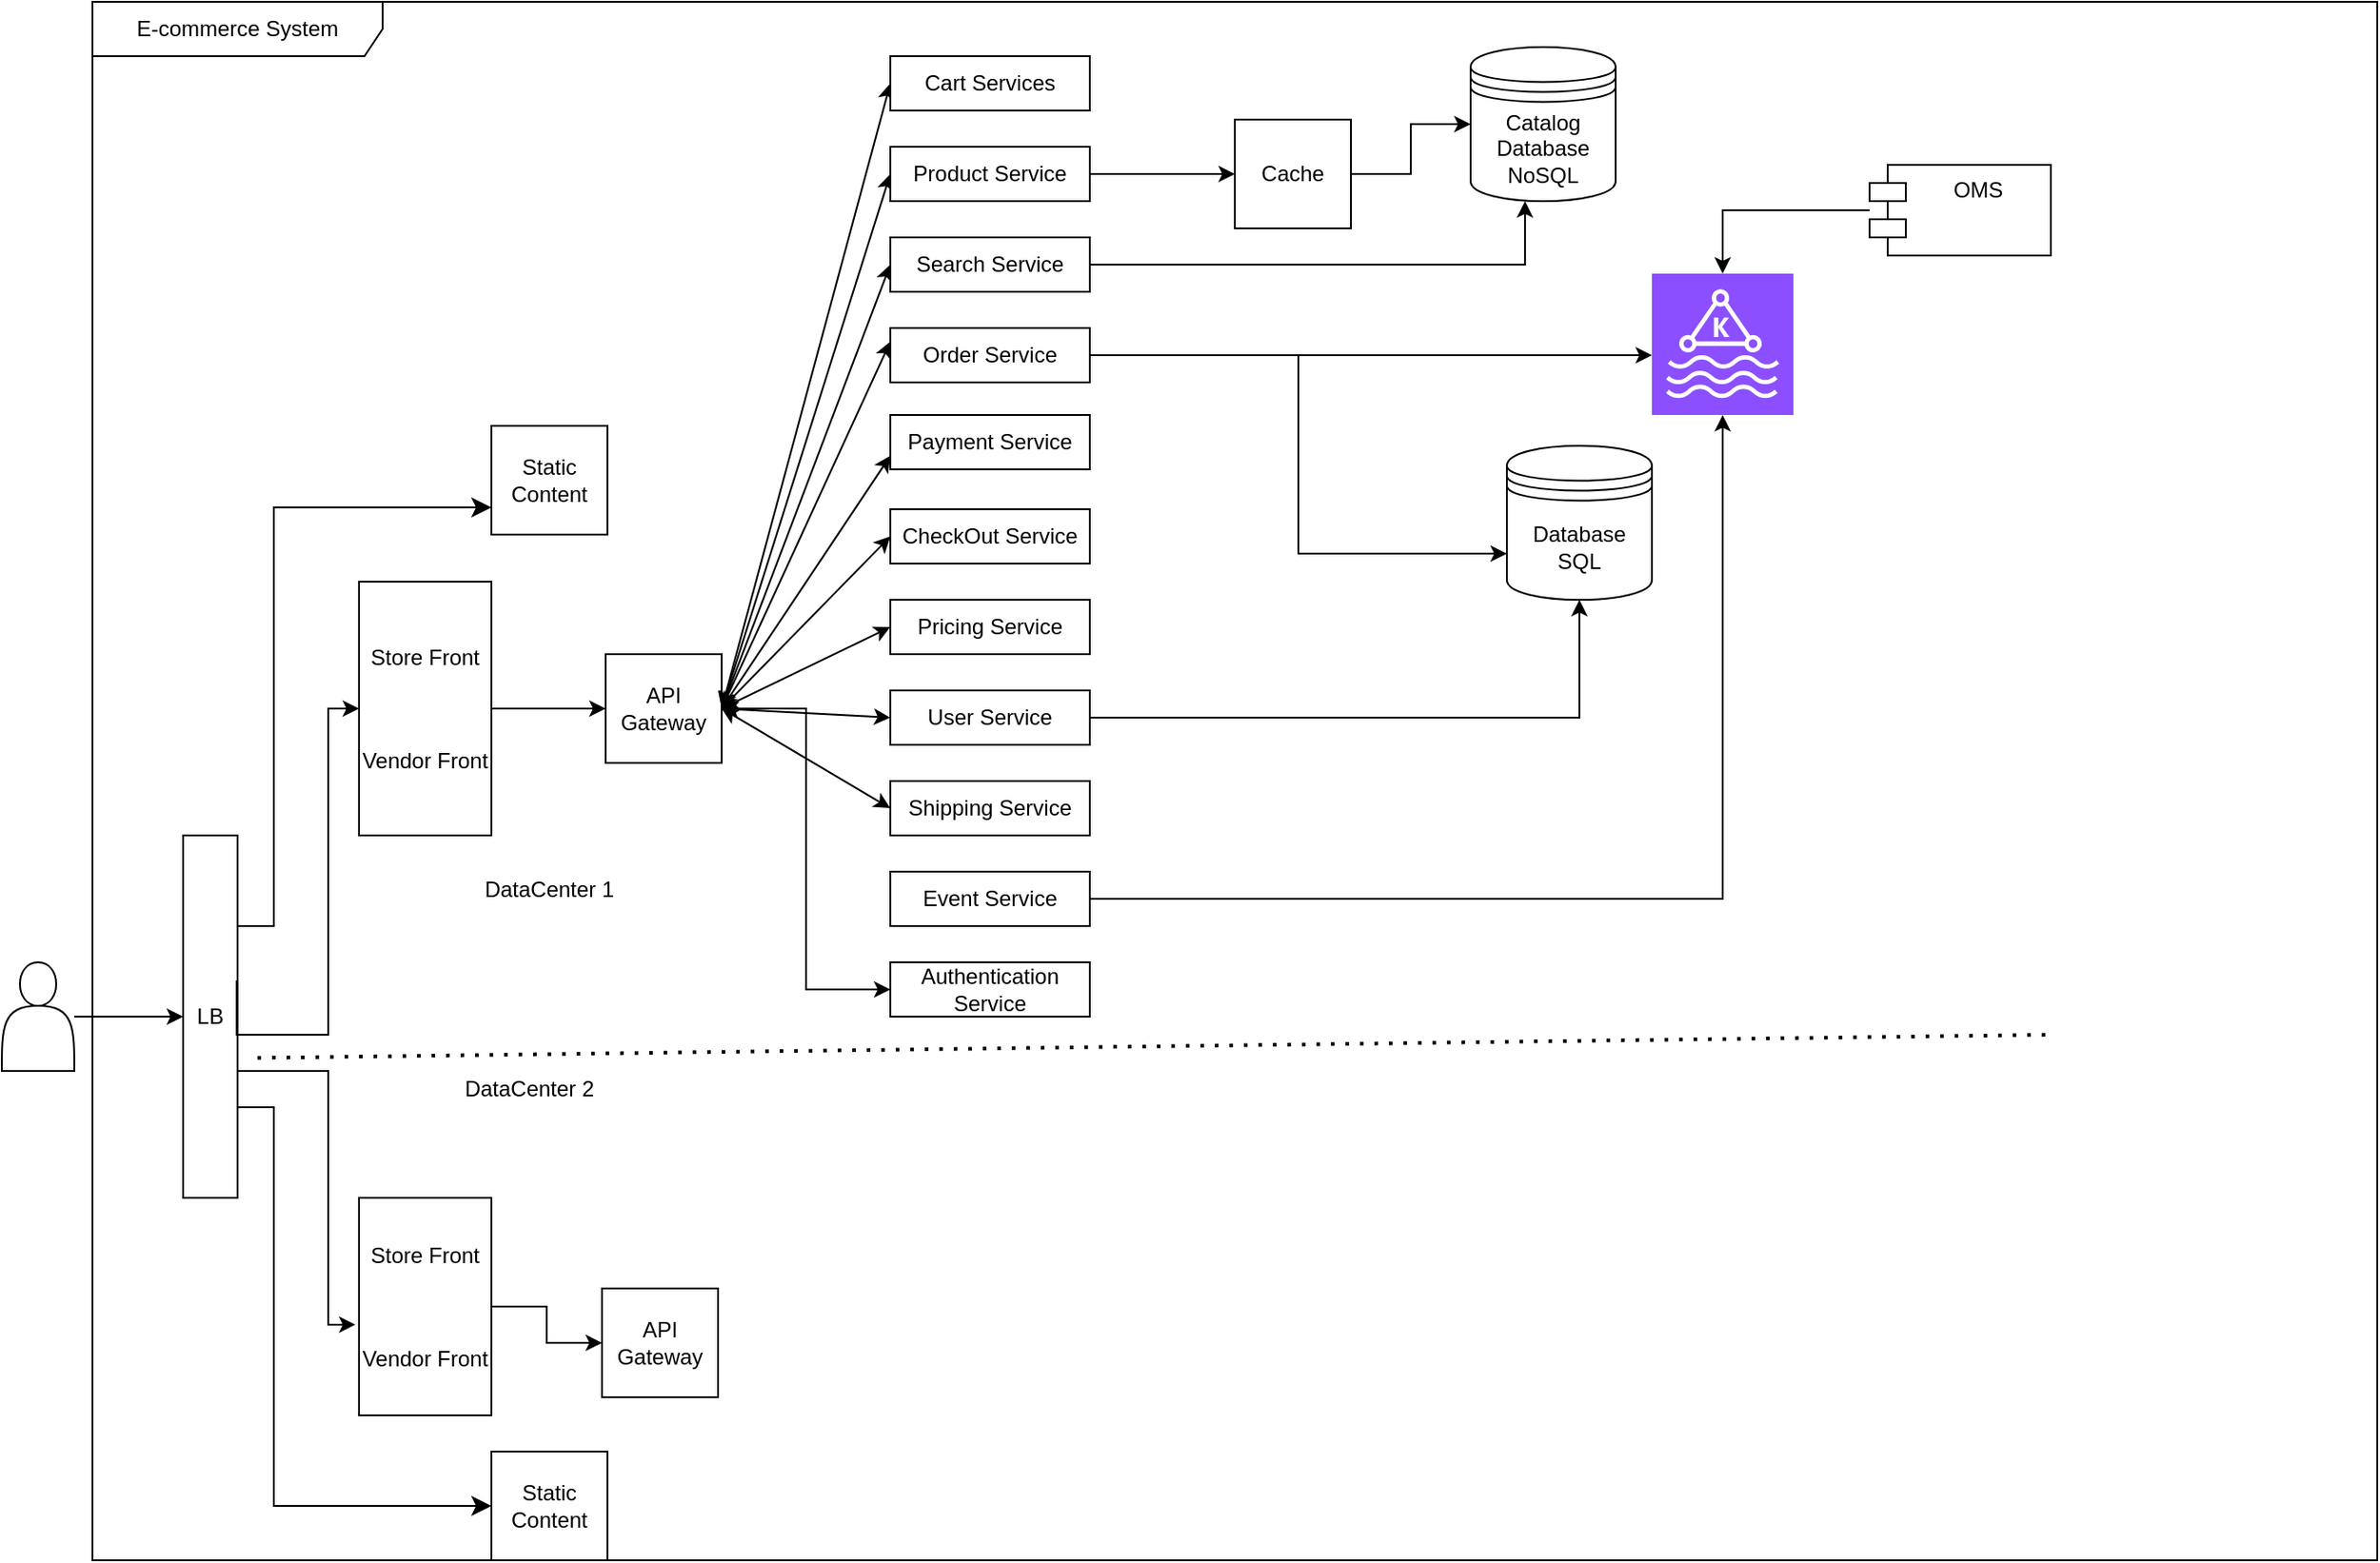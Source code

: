 <mxfile version="21.8.2" type="github">
  <diagram name="Page-1" id="5cpe8zlAEIb6wCCGhhDx">
    <mxGraphModel dx="1194" dy="1897" grid="1" gridSize="10" guides="1" tooltips="1" connect="1" arrows="1" fold="1" page="1" pageScale="1" pageWidth="850" pageHeight="1100" math="0" shadow="0">
      <root>
        <mxCell id="0" />
        <mxCell id="1" parent="0" />
        <mxCell id="R_Nr2ugUmYfzpMVr9YAU-3" value="" style="edgeStyle=orthogonalEdgeStyle;rounded=0;orthogonalLoop=1;jettySize=auto;html=1;" parent="1" source="R_Nr2ugUmYfzpMVr9YAU-1" target="R_Nr2ugUmYfzpMVr9YAU-2" edge="1">
          <mxGeometry relative="1" as="geometry" />
        </mxCell>
        <mxCell id="R_Nr2ugUmYfzpMVr9YAU-1" value="" style="shape=actor;whiteSpace=wrap;html=1;" parent="1" vertex="1">
          <mxGeometry x="30" y="110" width="40" height="60" as="geometry" />
        </mxCell>
        <mxCell id="R_Nr2ugUmYfzpMVr9YAU-14" value="" style="edgeStyle=orthogonalEdgeStyle;rounded=0;orthogonalLoop=1;jettySize=auto;html=1;entryX=-0.027;entryY=0.583;entryDx=0;entryDy=0;entryPerimeter=0;" parent="1" source="R_Nr2ugUmYfzpMVr9YAU-2" target="R_Nr2ugUmYfzpMVr9YAU-13" edge="1">
          <mxGeometry relative="1" as="geometry">
            <Array as="points">
              <mxPoint x="210" y="170" />
              <mxPoint x="210" y="310" />
            </Array>
          </mxGeometry>
        </mxCell>
        <mxCell id="R_Nr2ugUmYfzpMVr9YAU-2" value="LB" style="whiteSpace=wrap;html=1;" parent="1" vertex="1">
          <mxGeometry x="130" y="40" width="30" height="200" as="geometry" />
        </mxCell>
        <mxCell id="yGPlNp79vz_Rc3RfZv3Z-2" value="" style="edgeStyle=orthogonalEdgeStyle;rounded=0;orthogonalLoop=1;jettySize=auto;html=1;" parent="1" source="R_Nr2ugUmYfzpMVr9YAU-8" target="yGPlNp79vz_Rc3RfZv3Z-1" edge="1">
          <mxGeometry relative="1" as="geometry" />
        </mxCell>
        <mxCell id="R_Nr2ugUmYfzpMVr9YAU-8" value="Store Front&lt;br&gt;&lt;br&gt;&lt;br&gt;&lt;br&gt;Vendor Front" style="whiteSpace=wrap;html=1;" parent="1" vertex="1">
          <mxGeometry x="227" y="-100" width="73" height="140" as="geometry" />
        </mxCell>
        <mxCell id="yGPlNp79vz_Rc3RfZv3Z-70" style="edgeStyle=orthogonalEdgeStyle;rounded=0;orthogonalLoop=1;jettySize=auto;html=1;entryX=0;entryY=0.5;entryDx=0;entryDy=0;" parent="1" source="yGPlNp79vz_Rc3RfZv3Z-1" target="yGPlNp79vz_Rc3RfZv3Z-68" edge="1">
          <mxGeometry relative="1" as="geometry" />
        </mxCell>
        <mxCell id="yGPlNp79vz_Rc3RfZv3Z-1" value="API Gateway" style="whiteSpace=wrap;html=1;" parent="1" vertex="1">
          <mxGeometry x="363" y="-60" width="64" height="60" as="geometry" />
        </mxCell>
        <UserObject label="DataCenter 1" placeholders="1" name="Variable" id="yGPlNp79vz_Rc3RfZv3Z-7">
          <mxCell style="text;html=1;strokeColor=none;fillColor=none;align=center;verticalAlign=middle;whiteSpace=wrap;overflow=hidden;" parent="1" vertex="1">
            <mxGeometry x="292" y="60" width="80" height="20" as="geometry" />
          </mxCell>
        </UserObject>
        <mxCell id="yGPlNp79vz_Rc3RfZv3Z-10" value="" style="edgeStyle=orthogonalEdgeStyle;rounded=0;orthogonalLoop=1;jettySize=auto;html=1;entryX=0;entryY=0.5;entryDx=0;entryDy=0;" parent="1" target="R_Nr2ugUmYfzpMVr9YAU-8" edge="1">
          <mxGeometry relative="1" as="geometry">
            <mxPoint x="159.5" y="120" as="sourcePoint" />
            <mxPoint x="255.5" y="220" as="targetPoint" />
            <Array as="points">
              <mxPoint x="160" y="150" />
              <mxPoint x="210" y="150" />
              <mxPoint x="210" y="-30" />
            </Array>
          </mxGeometry>
        </mxCell>
        <mxCell id="yGPlNp79vz_Rc3RfZv3Z-11" value="Static Content" style="whiteSpace=wrap;html=1;" parent="1" vertex="1">
          <mxGeometry x="300" y="-186" width="64" height="60" as="geometry" />
        </mxCell>
        <mxCell id="yGPlNp79vz_Rc3RfZv3Z-12" value="" style="edgeStyle=elbowEdgeStyle;elbow=horizontal;endArrow=classic;html=1;curved=0;rounded=0;endSize=8;startSize=8;entryX=0;entryY=0.75;entryDx=0;entryDy=0;exitX=1;exitY=0.25;exitDx=0;exitDy=0;" parent="1" source="R_Nr2ugUmYfzpMVr9YAU-2" target="yGPlNp79vz_Rc3RfZv3Z-11" edge="1">
          <mxGeometry width="50" height="50" relative="1" as="geometry">
            <mxPoint x="80" y="30" as="sourcePoint" />
            <mxPoint x="130" y="70" as="targetPoint" />
            <Array as="points">
              <mxPoint x="180" y="-40" />
            </Array>
          </mxGeometry>
        </mxCell>
        <mxCell id="yGPlNp79vz_Rc3RfZv3Z-14" value="" style="edgeStyle=elbowEdgeStyle;elbow=horizontal;endArrow=classic;html=1;curved=0;rounded=0;endSize=8;startSize=8;entryX=0;entryY=0.5;entryDx=0;entryDy=0;exitX=1;exitY=0.75;exitDx=0;exitDy=0;" parent="1" source="R_Nr2ugUmYfzpMVr9YAU-2" target="yGPlNp79vz_Rc3RfZv3Z-13" edge="1">
          <mxGeometry width="50" height="50" relative="1" as="geometry">
            <mxPoint x="110" y="220" as="sourcePoint" />
            <mxPoint x="310" y="-105" as="targetPoint" />
            <Array as="points">
              <mxPoint x="180" y="350" />
            </Array>
          </mxGeometry>
        </mxCell>
        <mxCell id="yGPlNp79vz_Rc3RfZv3Z-21" value="" style="endArrow=classic;startArrow=classic;html=1;rounded=0;entryX=0;entryY=0.5;entryDx=0;entryDy=0;exitX=1;exitY=0.5;exitDx=0;exitDy=0;" parent="1" source="yGPlNp79vz_Rc3RfZv3Z-1" target="yGPlNp79vz_Rc3RfZv3Z-19" edge="1">
          <mxGeometry width="50" height="50" relative="1" as="geometry">
            <mxPoint x="427" y="-50" as="sourcePoint" />
            <mxPoint x="477" y="-100" as="targetPoint" />
            <Array as="points" />
          </mxGeometry>
        </mxCell>
        <mxCell id="yGPlNp79vz_Rc3RfZv3Z-28" value="" style="endArrow=classic;startArrow=classic;html=1;rounded=0;entryX=0;entryY=0.25;entryDx=0;entryDy=0;exitX=1;exitY=0.5;exitDx=0;exitDy=0;" parent="1" source="yGPlNp79vz_Rc3RfZv3Z-1" target="yGPlNp79vz_Rc3RfZv3Z-24" edge="1">
          <mxGeometry width="50" height="50" relative="1" as="geometry">
            <mxPoint x="425" y="-30" as="sourcePoint" />
            <mxPoint x="528" y="-340" as="targetPoint" />
            <Array as="points" />
          </mxGeometry>
        </mxCell>
        <mxCell id="yGPlNp79vz_Rc3RfZv3Z-29" value="" style="endArrow=classic;startArrow=classic;html=1;rounded=0;entryX=0;entryY=0.5;entryDx=0;entryDy=0;exitX=1;exitY=0.5;exitDx=0;exitDy=0;" parent="1" source="yGPlNp79vz_Rc3RfZv3Z-1" target="yGPlNp79vz_Rc3RfZv3Z-25" edge="1">
          <mxGeometry width="50" height="50" relative="1" as="geometry">
            <mxPoint x="447" y="-30" as="sourcePoint" />
            <mxPoint x="550" y="-340" as="targetPoint" />
            <Array as="points" />
          </mxGeometry>
        </mxCell>
        <mxCell id="yGPlNp79vz_Rc3RfZv3Z-30" value="" style="endArrow=classic;startArrow=classic;html=1;rounded=0;entryX=0;entryY=0.75;entryDx=0;entryDy=0;exitX=1;exitY=0.5;exitDx=0;exitDy=0;" parent="1" source="yGPlNp79vz_Rc3RfZv3Z-1" target="yGPlNp79vz_Rc3RfZv3Z-27" edge="1">
          <mxGeometry width="50" height="50" relative="1" as="geometry">
            <mxPoint x="457" y="-20" as="sourcePoint" />
            <mxPoint x="560" y="-330" as="targetPoint" />
            <Array as="points" />
          </mxGeometry>
        </mxCell>
        <mxCell id="yGPlNp79vz_Rc3RfZv3Z-31" value="" style="endArrow=classic;startArrow=classic;html=1;rounded=0;entryX=0;entryY=0.5;entryDx=0;entryDy=0;exitX=1;exitY=0.5;exitDx=0;exitDy=0;" parent="1" source="yGPlNp79vz_Rc3RfZv3Z-1" target="yGPlNp79vz_Rc3RfZv3Z-23" edge="1">
          <mxGeometry width="50" height="50" relative="1" as="geometry">
            <mxPoint x="467" y="-10" as="sourcePoint" />
            <mxPoint x="570" y="-320" as="targetPoint" />
            <Array as="points" />
          </mxGeometry>
        </mxCell>
        <mxCell id="yGPlNp79vz_Rc3RfZv3Z-32" value="" style="endArrow=classic;startArrow=classic;html=1;rounded=0;entryX=0;entryY=0.5;entryDx=0;entryDy=0;exitX=1;exitY=0.5;exitDx=0;exitDy=0;" parent="1" source="yGPlNp79vz_Rc3RfZv3Z-1" target="yGPlNp79vz_Rc3RfZv3Z-26" edge="1">
          <mxGeometry width="50" height="50" relative="1" as="geometry">
            <mxPoint x="430" y="-30" as="sourcePoint" />
            <mxPoint x="580" y="-310" as="targetPoint" />
            <Array as="points" />
          </mxGeometry>
        </mxCell>
        <mxCell id="yGPlNp79vz_Rc3RfZv3Z-33" value="" style="endArrow=classic;startArrow=classic;html=1;rounded=0;entryX=0;entryY=0.5;entryDx=0;entryDy=0;exitX=1;exitY=0.5;exitDx=0;exitDy=0;" parent="1" source="yGPlNp79vz_Rc3RfZv3Z-1" target="yGPlNp79vz_Rc3RfZv3Z-22" edge="1">
          <mxGeometry width="50" height="50" relative="1" as="geometry">
            <mxPoint x="380" y="-70" as="sourcePoint" />
            <mxPoint x="496.992" y="-442.02" as="targetPoint" />
            <Array as="points" />
          </mxGeometry>
        </mxCell>
        <mxCell id="yGPlNp79vz_Rc3RfZv3Z-41" value="" style="endArrow=classic;startArrow=classic;html=1;rounded=0;entryX=0;entryY=0.5;entryDx=0;entryDy=0;exitX=1;exitY=0.5;exitDx=0;exitDy=0;" parent="1" source="yGPlNp79vz_Rc3RfZv3Z-1" target="yGPlNp79vz_Rc3RfZv3Z-40" edge="1">
          <mxGeometry width="50" height="50" relative="1" as="geometry">
            <mxPoint x="437" y="-20" as="sourcePoint" />
            <mxPoint x="540" y="-5" as="targetPoint" />
            <Array as="points" />
          </mxGeometry>
        </mxCell>
        <mxCell id="yGPlNp79vz_Rc3RfZv3Z-43" value="" style="endArrow=classic;startArrow=classic;html=1;rounded=0;entryX=0;entryY=0.5;entryDx=0;entryDy=0;exitX=1;exitY=0.5;exitDx=0;exitDy=0;" parent="1" source="yGPlNp79vz_Rc3RfZv3Z-1" target="yGPlNp79vz_Rc3RfZv3Z-42" edge="1">
          <mxGeometry width="50" height="50" relative="1" as="geometry">
            <mxPoint x="430" y="-30" as="sourcePoint" />
            <mxPoint x="540" y="-255" as="targetPoint" />
            <Array as="points" />
          </mxGeometry>
        </mxCell>
        <mxCell id="yGPlNp79vz_Rc3RfZv3Z-59" style="edgeStyle=orthogonalEdgeStyle;rounded=0;orthogonalLoop=1;jettySize=auto;html=1;" parent="1" source="yGPlNp79vz_Rc3RfZv3Z-49" target="yGPlNp79vz_Rc3RfZv3Z-53" edge="1">
          <mxGeometry relative="1" as="geometry" />
        </mxCell>
        <mxCell id="yGPlNp79vz_Rc3RfZv3Z-49" value="OMS" style="shape=module;align=left;spacingLeft=20;align=center;verticalAlign=top;whiteSpace=wrap;html=1;" parent="1" vertex="1">
          <mxGeometry x="1060" y="-330" width="100" height="50" as="geometry" />
        </mxCell>
        <mxCell id="yGPlNp79vz_Rc3RfZv3Z-50" value="E-commerce System" style="shape=umlFrame;whiteSpace=wrap;html=1;pointerEvents=0;recursiveResize=0;container=1;collapsible=0;width=160;" parent="1" vertex="1">
          <mxGeometry x="80" y="-420" width="1260" height="860" as="geometry" />
        </mxCell>
        <mxCell id="yGPlNp79vz_Rc3RfZv3Z-51" value="Catalog &lt;br&gt;Database&lt;br&gt;NoSQL" style="shape=datastore;whiteSpace=wrap;html=1;" parent="yGPlNp79vz_Rc3RfZv3Z-50" vertex="1">
          <mxGeometry x="760" y="25" width="80" height="85" as="geometry" />
        </mxCell>
        <mxCell id="yGPlNp79vz_Rc3RfZv3Z-52" value="Database&lt;br&gt;SQL" style="shape=datastore;whiteSpace=wrap;html=1;" parent="yGPlNp79vz_Rc3RfZv3Z-50" vertex="1">
          <mxGeometry x="780" y="245" width="80" height="85" as="geometry" />
        </mxCell>
        <mxCell id="yGPlNp79vz_Rc3RfZv3Z-53" value="" style="sketch=0;points=[[0,0,0],[0.25,0,0],[0.5,0,0],[0.75,0,0],[1,0,0],[0,1,0],[0.25,1,0],[0.5,1,0],[0.75,1,0],[1,1,0],[0,0.25,0],[0,0.5,0],[0,0.75,0],[1,0.25,0],[1,0.5,0],[1,0.75,0]];outlineConnect=0;fontColor=#232F3E;fillColor=#8C4FFF;strokeColor=#ffffff;dashed=0;verticalLabelPosition=bottom;verticalAlign=top;align=center;html=1;fontSize=12;fontStyle=0;aspect=fixed;shape=mxgraph.aws4.resourceIcon;resIcon=mxgraph.aws4.managed_streaming_for_kafka;" parent="yGPlNp79vz_Rc3RfZv3Z-50" vertex="1">
          <mxGeometry x="860" y="150" width="78" height="78" as="geometry" />
        </mxCell>
        <mxCell id="yGPlNp79vz_Rc3RfZv3Z-67" style="edgeStyle=orthogonalEdgeStyle;rounded=0;orthogonalLoop=1;jettySize=auto;html=1;" parent="yGPlNp79vz_Rc3RfZv3Z-50" source="yGPlNp79vz_Rc3RfZv3Z-35" target="yGPlNp79vz_Rc3RfZv3Z-51" edge="1">
          <mxGeometry relative="1" as="geometry" />
        </mxCell>
        <mxCell id="yGPlNp79vz_Rc3RfZv3Z-35" value="Cache" style="whiteSpace=wrap;html=1;" parent="yGPlNp79vz_Rc3RfZv3Z-50" vertex="1">
          <mxGeometry x="630" y="65" width="64" height="60" as="geometry" />
        </mxCell>
        <mxCell id="yGPlNp79vz_Rc3RfZv3Z-45" value="" style="edgeStyle=orthogonalEdgeStyle;rounded=0;orthogonalLoop=1;jettySize=auto;html=1;exitX=1;exitY=0.5;exitDx=0;exitDy=0;" parent="yGPlNp79vz_Rc3RfZv3Z-50" source="yGPlNp79vz_Rc3RfZv3Z-19" target="yGPlNp79vz_Rc3RfZv3Z-51" edge="1">
          <mxGeometry relative="1" as="geometry">
            <mxPoint x="560" y="200" as="sourcePoint" />
            <mxPoint x="790" y="110" as="targetPoint" />
            <Array as="points">
              <mxPoint x="790" y="145" />
            </Array>
          </mxGeometry>
        </mxCell>
        <mxCell id="yGPlNp79vz_Rc3RfZv3Z-42" value="Cart Services" style="whiteSpace=wrap;html=1;" parent="yGPlNp79vz_Rc3RfZv3Z-50" vertex="1">
          <mxGeometry x="440" y="30" width="110" height="30" as="geometry" />
        </mxCell>
        <mxCell id="yGPlNp79vz_Rc3RfZv3Z-22" value="Product&amp;nbsp;Service" style="whiteSpace=wrap;html=1;" parent="yGPlNp79vz_Rc3RfZv3Z-50" vertex="1">
          <mxGeometry x="440" y="80" width="110" height="30" as="geometry" />
        </mxCell>
        <mxCell id="yGPlNp79vz_Rc3RfZv3Z-36" value="" style="edgeStyle=orthogonalEdgeStyle;rounded=0;orthogonalLoop=1;jettySize=auto;html=1;exitX=1;exitY=0.5;exitDx=0;exitDy=0;" parent="yGPlNp79vz_Rc3RfZv3Z-50" source="yGPlNp79vz_Rc3RfZv3Z-22" target="yGPlNp79vz_Rc3RfZv3Z-35" edge="1">
          <mxGeometry relative="1" as="geometry">
            <Array as="points">
              <mxPoint x="610" y="95" />
              <mxPoint x="610" y="95" />
            </Array>
          </mxGeometry>
        </mxCell>
        <mxCell id="yGPlNp79vz_Rc3RfZv3Z-19" value="Search Service" style="whiteSpace=wrap;html=1;" parent="yGPlNp79vz_Rc3RfZv3Z-50" vertex="1">
          <mxGeometry x="440" y="130" width="110" height="30" as="geometry" />
        </mxCell>
        <mxCell id="yGPlNp79vz_Rc3RfZv3Z-24" value="Order Service" style="whiteSpace=wrap;html=1;" parent="yGPlNp79vz_Rc3RfZv3Z-50" vertex="1">
          <mxGeometry x="440" y="180" width="110" height="30" as="geometry" />
        </mxCell>
        <mxCell id="yGPlNp79vz_Rc3RfZv3Z-58" style="edgeStyle=orthogonalEdgeStyle;rounded=0;orthogonalLoop=1;jettySize=auto;html=1;" parent="yGPlNp79vz_Rc3RfZv3Z-50" source="yGPlNp79vz_Rc3RfZv3Z-24" edge="1">
          <mxGeometry relative="1" as="geometry">
            <mxPoint x="860" y="195" as="targetPoint" />
            <Array as="points">
              <mxPoint x="840" y="195" />
            </Array>
          </mxGeometry>
        </mxCell>
        <mxCell id="yGPlNp79vz_Rc3RfZv3Z-62" style="edgeStyle=orthogonalEdgeStyle;rounded=0;orthogonalLoop=1;jettySize=auto;html=1;entryX=0;entryY=0.7;entryDx=0;entryDy=0;" parent="yGPlNp79vz_Rc3RfZv3Z-50" source="yGPlNp79vz_Rc3RfZv3Z-24" target="yGPlNp79vz_Rc3RfZv3Z-52" edge="1">
          <mxGeometry relative="1" as="geometry" />
        </mxCell>
        <mxCell id="yGPlNp79vz_Rc3RfZv3Z-27" value="Payment Service" style="whiteSpace=wrap;html=1;" parent="yGPlNp79vz_Rc3RfZv3Z-50" vertex="1">
          <mxGeometry x="440" y="228" width="110" height="30" as="geometry" />
        </mxCell>
        <mxCell id="yGPlNp79vz_Rc3RfZv3Z-23" value="CheckOut Service" style="whiteSpace=wrap;html=1;" parent="yGPlNp79vz_Rc3RfZv3Z-50" vertex="1">
          <mxGeometry x="440" y="280" width="110" height="30" as="geometry" />
        </mxCell>
        <mxCell id="yGPlNp79vz_Rc3RfZv3Z-25" value="Pricing Service" style="whiteSpace=wrap;html=1;" parent="yGPlNp79vz_Rc3RfZv3Z-50" vertex="1">
          <mxGeometry x="440" y="330" width="110" height="30" as="geometry" />
        </mxCell>
        <mxCell id="yGPlNp79vz_Rc3RfZv3Z-40" value="User Service" style="whiteSpace=wrap;html=1;" parent="yGPlNp79vz_Rc3RfZv3Z-50" vertex="1">
          <mxGeometry x="440" y="380" width="110" height="30" as="geometry" />
        </mxCell>
        <mxCell id="yGPlNp79vz_Rc3RfZv3Z-61" style="edgeStyle=orthogonalEdgeStyle;rounded=0;orthogonalLoop=1;jettySize=auto;html=1;" parent="yGPlNp79vz_Rc3RfZv3Z-50" source="yGPlNp79vz_Rc3RfZv3Z-40" target="yGPlNp79vz_Rc3RfZv3Z-52" edge="1">
          <mxGeometry relative="1" as="geometry" />
        </mxCell>
        <mxCell id="yGPlNp79vz_Rc3RfZv3Z-26" value="Shipping Service" style="whiteSpace=wrap;html=1;" parent="yGPlNp79vz_Rc3RfZv3Z-50" vertex="1">
          <mxGeometry x="440" y="430" width="110" height="30" as="geometry" />
        </mxCell>
        <mxCell id="yGPlNp79vz_Rc3RfZv3Z-65" style="edgeStyle=orthogonalEdgeStyle;rounded=0;orthogonalLoop=1;jettySize=auto;html=1;" parent="yGPlNp79vz_Rc3RfZv3Z-50" source="yGPlNp79vz_Rc3RfZv3Z-64" target="yGPlNp79vz_Rc3RfZv3Z-53" edge="1">
          <mxGeometry relative="1" as="geometry" />
        </mxCell>
        <mxCell id="yGPlNp79vz_Rc3RfZv3Z-64" value="Event Service" style="whiteSpace=wrap;html=1;" parent="yGPlNp79vz_Rc3RfZv3Z-50" vertex="1">
          <mxGeometry x="440" y="480" width="110" height="30" as="geometry" />
        </mxCell>
        <mxCell id="yGPlNp79vz_Rc3RfZv3Z-13" value="Static Content" style="whiteSpace=wrap;html=1;" parent="yGPlNp79vz_Rc3RfZv3Z-50" vertex="1">
          <mxGeometry x="220" y="800" width="64" height="60" as="geometry" />
        </mxCell>
        <mxCell id="yGPlNp79vz_Rc3RfZv3Z-15" value="API Gateway" style="whiteSpace=wrap;html=1;" parent="yGPlNp79vz_Rc3RfZv3Z-50" vertex="1">
          <mxGeometry x="281" y="710" width="64" height="60" as="geometry" />
        </mxCell>
        <mxCell id="R_Nr2ugUmYfzpMVr9YAU-13" value="Store Front&lt;br style=&quot;border-color: var(--border-color);&quot;&gt;&lt;br style=&quot;border-color: var(--border-color);&quot;&gt;&lt;br style=&quot;border-color: var(--border-color);&quot;&gt;&lt;br style=&quot;border-color: var(--border-color);&quot;&gt;Vendor Front" style="whiteSpace=wrap;html=1;" parent="yGPlNp79vz_Rc3RfZv3Z-50" vertex="1">
          <mxGeometry x="147" y="660" width="73" height="120" as="geometry" />
        </mxCell>
        <mxCell id="yGPlNp79vz_Rc3RfZv3Z-16" value="" style="edgeStyle=orthogonalEdgeStyle;rounded=0;orthogonalLoop=1;jettySize=auto;html=1;" parent="yGPlNp79vz_Rc3RfZv3Z-50" source="R_Nr2ugUmYfzpMVr9YAU-13" target="yGPlNp79vz_Rc3RfZv3Z-15" edge="1">
          <mxGeometry relative="1" as="geometry" />
        </mxCell>
        <mxCell id="yGPlNp79vz_Rc3RfZv3Z-17" value="" style="endArrow=none;dashed=1;html=1;dashPattern=1 3;strokeWidth=2;rounded=0;" parent="yGPlNp79vz_Rc3RfZv3Z-50" edge="1">
          <mxGeometry width="50" height="50" relative="1" as="geometry">
            <mxPoint x="91" y="582.787" as="sourcePoint" />
            <mxPoint x="1080" y="570" as="targetPoint" />
          </mxGeometry>
        </mxCell>
        <UserObject label="DataCenter 2" placeholders="1" name="Variable" id="yGPlNp79vz_Rc3RfZv3Z-9">
          <mxCell style="text;html=1;strokeColor=none;fillColor=none;align=center;verticalAlign=middle;whiteSpace=wrap;overflow=hidden;" parent="yGPlNp79vz_Rc3RfZv3Z-50" vertex="1">
            <mxGeometry x="201" y="590" width="80" height="20" as="geometry" />
          </mxCell>
        </UserObject>
        <mxCell id="yGPlNp79vz_Rc3RfZv3Z-68" value="Authentication Service" style="whiteSpace=wrap;html=1;" parent="yGPlNp79vz_Rc3RfZv3Z-50" vertex="1">
          <mxGeometry x="440" y="530" width="110" height="30" as="geometry" />
        </mxCell>
      </root>
    </mxGraphModel>
  </diagram>
</mxfile>
